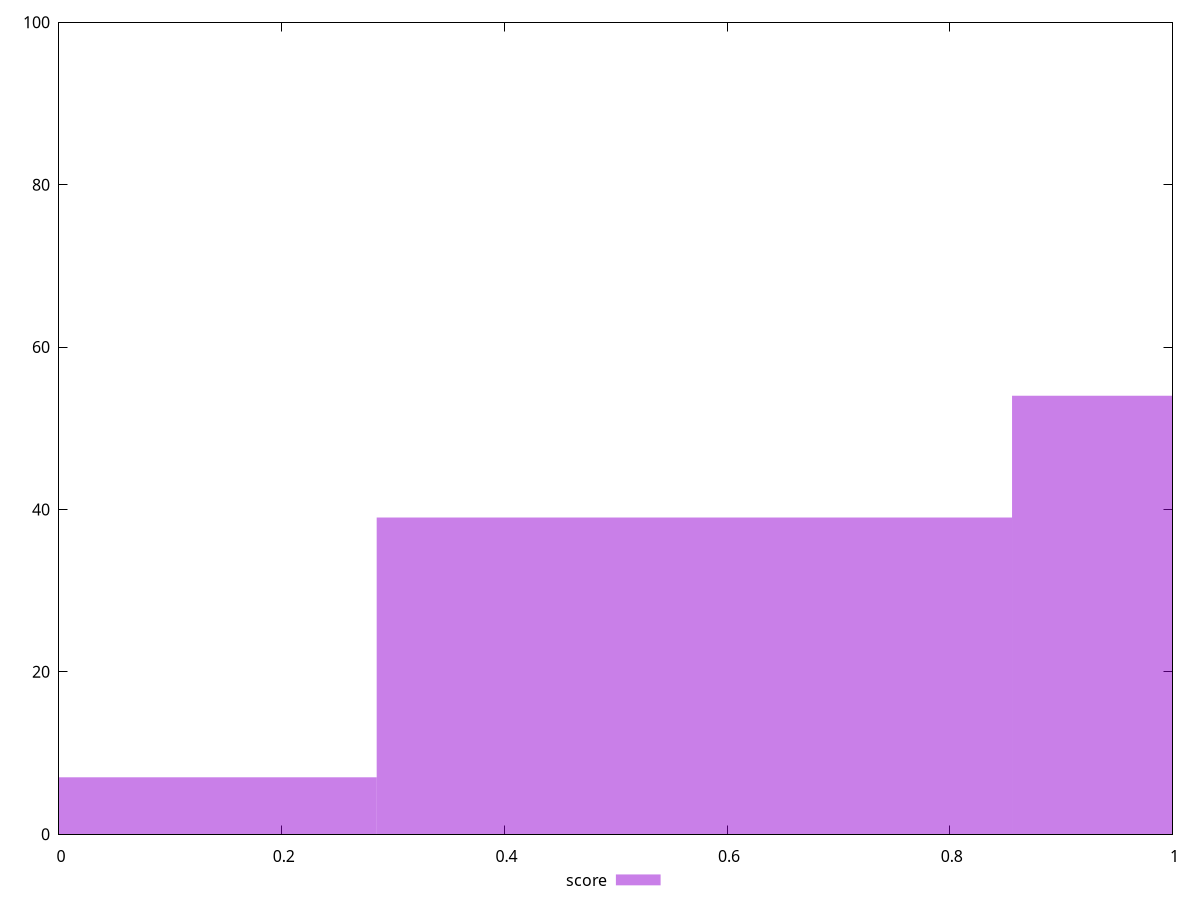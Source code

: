 reset

$score <<EOF
0 7
0.5705999464343076 39
1.1411998928686151 54
EOF

set key outside below
set boxwidth 0.5705999464343076
set xrange [0:1]
set yrange [0:100]
set trange [0:100]
set style fill transparent solid 0.5 noborder
set terminal svg size 640, 490 enhanced background rgb 'white'
set output "report_00017_2021-02-10T15-08-03.406Z/estimated-input-latency/samples/pages/score/histogram.svg"

plot $score title "score" with boxes

reset
